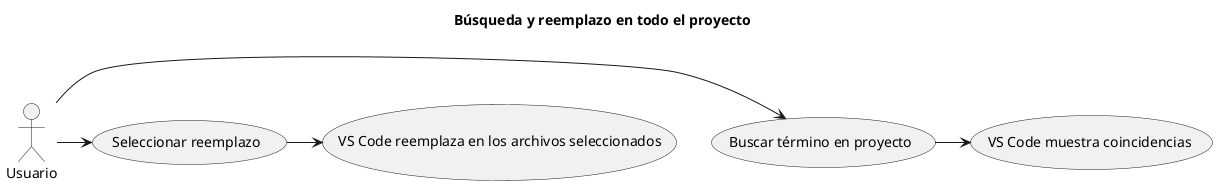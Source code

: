 @startuml
title Búsqueda y reemplazo en todo el proyecto
:Usuario: -> (Buscar término en proyecto)
(Buscar término en proyecto) -> (VS Code muestra coincidencias)
:Usuario: -> (Seleccionar reemplazo)
(Seleccionar reemplazo) -> (VS Code reemplaza en los archivos seleccionados)
@enduml
